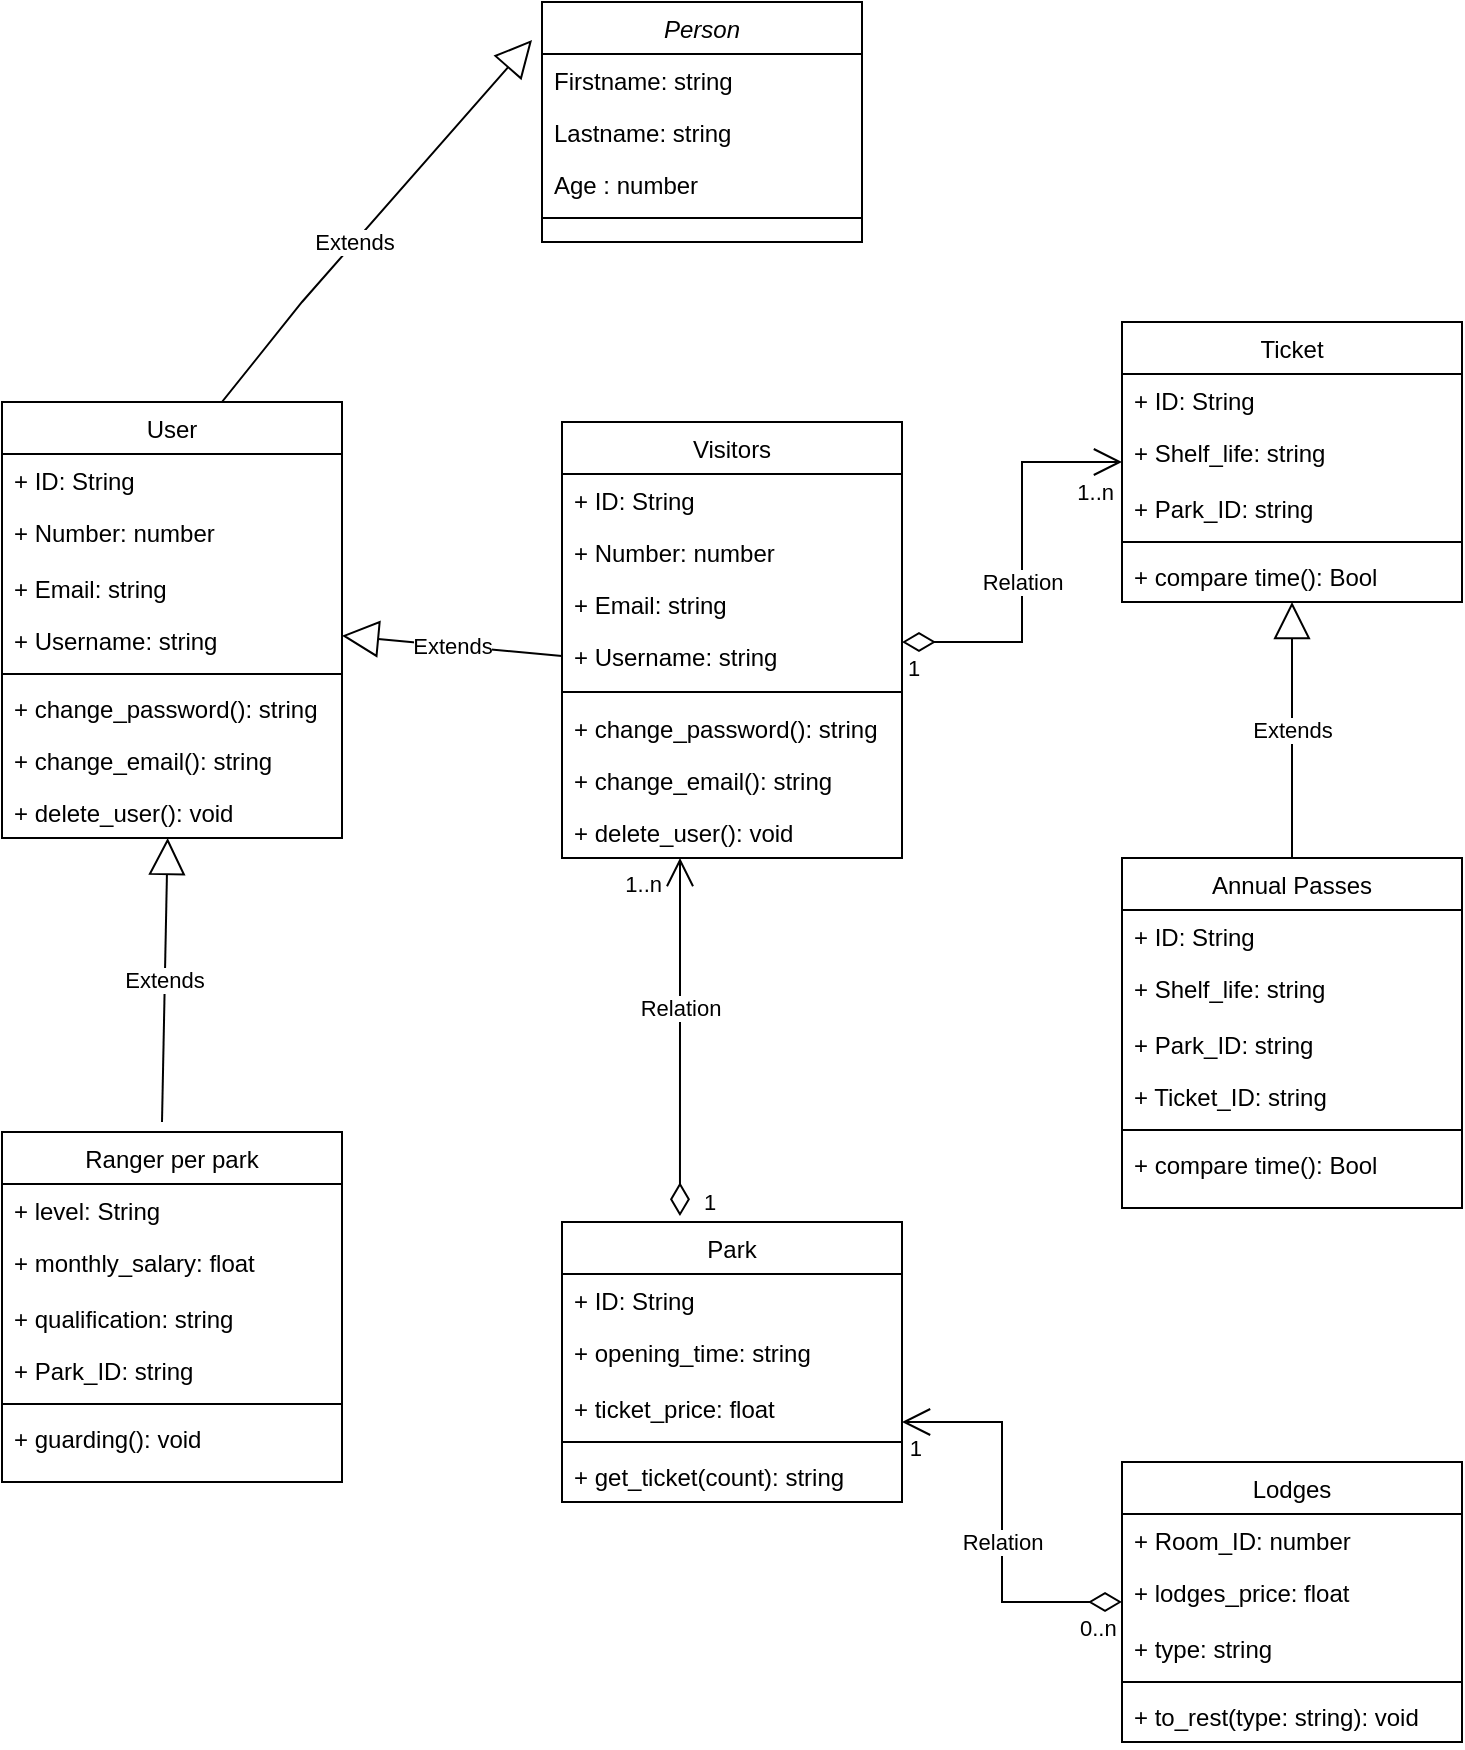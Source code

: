 <mxfile version="24.0.2" type="github">
  <diagram id="C5RBs43oDa-KdzZeNtuy" name="Page-1">
    <mxGraphModel dx="832" dy="439" grid="1" gridSize="10" guides="1" tooltips="1" connect="1" arrows="1" fold="1" page="1" pageScale="1" pageWidth="827" pageHeight="1169" math="0" shadow="0">
      <root>
        <mxCell id="WIyWlLk6GJQsqaUBKTNV-0" />
        <mxCell id="WIyWlLk6GJQsqaUBKTNV-1" parent="WIyWlLk6GJQsqaUBKTNV-0" />
        <mxCell id="zkfFHV4jXpPFQw0GAbJ--0" value="Person" style="swimlane;fontStyle=2;align=center;verticalAlign=top;childLayout=stackLayout;horizontal=1;startSize=26;horizontalStack=0;resizeParent=1;resizeLast=0;collapsible=1;marginBottom=0;rounded=0;shadow=0;strokeWidth=1;" parent="WIyWlLk6GJQsqaUBKTNV-1" vertex="1">
          <mxGeometry x="310" y="20" width="160" height="120" as="geometry">
            <mxRectangle x="230" y="140" width="160" height="26" as="alternateBounds" />
          </mxGeometry>
        </mxCell>
        <mxCell id="zkfFHV4jXpPFQw0GAbJ--1" value="Firstname: string" style="text;align=left;verticalAlign=top;spacingLeft=4;spacingRight=4;overflow=hidden;rotatable=0;points=[[0,0.5],[1,0.5]];portConstraint=eastwest;" parent="zkfFHV4jXpPFQw0GAbJ--0" vertex="1">
          <mxGeometry y="26" width="160" height="26" as="geometry" />
        </mxCell>
        <mxCell id="zkfFHV4jXpPFQw0GAbJ--2" value="Lastname: string" style="text;align=left;verticalAlign=top;spacingLeft=4;spacingRight=4;overflow=hidden;rotatable=0;points=[[0,0.5],[1,0.5]];portConstraint=eastwest;rounded=0;shadow=0;html=0;" parent="zkfFHV4jXpPFQw0GAbJ--0" vertex="1">
          <mxGeometry y="52" width="160" height="26" as="geometry" />
        </mxCell>
        <mxCell id="zkfFHV4jXpPFQw0GAbJ--3" value="Age : number" style="text;align=left;verticalAlign=top;spacingLeft=4;spacingRight=4;overflow=hidden;rotatable=0;points=[[0,0.5],[1,0.5]];portConstraint=eastwest;rounded=0;shadow=0;html=0;" parent="zkfFHV4jXpPFQw0GAbJ--0" vertex="1">
          <mxGeometry y="78" width="160" height="26" as="geometry" />
        </mxCell>
        <mxCell id="zkfFHV4jXpPFQw0GAbJ--4" value="" style="line;html=1;strokeWidth=1;align=left;verticalAlign=middle;spacingTop=-1;spacingLeft=3;spacingRight=3;rotatable=0;labelPosition=right;points=[];portConstraint=eastwest;" parent="zkfFHV4jXpPFQw0GAbJ--0" vertex="1">
          <mxGeometry y="104" width="160" height="8" as="geometry" />
        </mxCell>
        <mxCell id="zkfFHV4jXpPFQw0GAbJ--6" value="User" style="swimlane;fontStyle=0;align=center;verticalAlign=top;childLayout=stackLayout;horizontal=1;startSize=26;horizontalStack=0;resizeParent=1;resizeLast=0;collapsible=1;marginBottom=0;rounded=0;shadow=0;strokeWidth=1;" parent="WIyWlLk6GJQsqaUBKTNV-1" vertex="1">
          <mxGeometry x="40" y="220" width="170" height="218" as="geometry">
            <mxRectangle x="130" y="380" width="160" height="26" as="alternateBounds" />
          </mxGeometry>
        </mxCell>
        <mxCell id="zkfFHV4jXpPFQw0GAbJ--7" value="+ ID: String" style="text;align=left;verticalAlign=top;spacingLeft=4;spacingRight=4;overflow=hidden;rotatable=0;points=[[0,0.5],[1,0.5]];portConstraint=eastwest;" parent="zkfFHV4jXpPFQw0GAbJ--6" vertex="1">
          <mxGeometry y="26" width="170" height="26" as="geometry" />
        </mxCell>
        <mxCell id="zkfFHV4jXpPFQw0GAbJ--8" value="+ Number: number" style="text;align=left;verticalAlign=top;spacingLeft=4;spacingRight=4;overflow=hidden;rotatable=0;points=[[0,0.5],[1,0.5]];portConstraint=eastwest;rounded=0;shadow=0;html=0;" parent="zkfFHV4jXpPFQw0GAbJ--6" vertex="1">
          <mxGeometry y="52" width="170" height="28" as="geometry" />
        </mxCell>
        <mxCell id="pHLoZuJraT2VNmaa_d52-2" value="+ Email: string" style="text;align=left;verticalAlign=top;spacingLeft=4;spacingRight=4;overflow=hidden;rotatable=0;points=[[0,0.5],[1,0.5]];portConstraint=eastwest;rounded=0;shadow=0;html=0;" vertex="1" parent="zkfFHV4jXpPFQw0GAbJ--6">
          <mxGeometry y="80" width="170" height="26" as="geometry" />
        </mxCell>
        <mxCell id="pHLoZuJraT2VNmaa_d52-3" value="+ Username: string" style="text;align=left;verticalAlign=top;spacingLeft=4;spacingRight=4;overflow=hidden;rotatable=0;points=[[0,0.5],[1,0.5]];portConstraint=eastwest;rounded=0;shadow=0;html=0;" vertex="1" parent="zkfFHV4jXpPFQw0GAbJ--6">
          <mxGeometry y="106" width="170" height="26" as="geometry" />
        </mxCell>
        <mxCell id="zkfFHV4jXpPFQw0GAbJ--9" value="" style="line;html=1;strokeWidth=1;align=left;verticalAlign=middle;spacingTop=-1;spacingLeft=3;spacingRight=3;rotatable=0;labelPosition=right;points=[];portConstraint=eastwest;" parent="zkfFHV4jXpPFQw0GAbJ--6" vertex="1">
          <mxGeometry y="132" width="170" height="8" as="geometry" />
        </mxCell>
        <mxCell id="pHLoZuJraT2VNmaa_d52-27" value="+ change_password(): string" style="text;align=left;verticalAlign=top;spacingLeft=4;spacingRight=4;overflow=hidden;rotatable=0;points=[[0,0.5],[1,0.5]];portConstraint=eastwest;" vertex="1" parent="zkfFHV4jXpPFQw0GAbJ--6">
          <mxGeometry y="140" width="170" height="26" as="geometry" />
        </mxCell>
        <mxCell id="zkfFHV4jXpPFQw0GAbJ--11" value="+ change_email(): string" style="text;align=left;verticalAlign=top;spacingLeft=4;spacingRight=4;overflow=hidden;rotatable=0;points=[[0,0.5],[1,0.5]];portConstraint=eastwest;" parent="zkfFHV4jXpPFQw0GAbJ--6" vertex="1">
          <mxGeometry y="166" width="170" height="26" as="geometry" />
        </mxCell>
        <mxCell id="pHLoZuJraT2VNmaa_d52-4" value="+ delete_user(): void" style="text;align=left;verticalAlign=top;spacingLeft=4;spacingRight=4;overflow=hidden;rotatable=0;points=[[0,0.5],[1,0.5]];portConstraint=eastwest;" vertex="1" parent="zkfFHV4jXpPFQw0GAbJ--6">
          <mxGeometry y="192" width="170" height="26" as="geometry" />
        </mxCell>
        <mxCell id="zkfFHV4jXpPFQw0GAbJ--13" value="Visitors" style="swimlane;fontStyle=0;align=center;verticalAlign=top;childLayout=stackLayout;horizontal=1;startSize=26;horizontalStack=0;resizeParent=1;resizeLast=0;collapsible=1;marginBottom=0;rounded=0;shadow=0;strokeWidth=1;" parent="WIyWlLk6GJQsqaUBKTNV-1" vertex="1">
          <mxGeometry x="320" y="230" width="170" height="218" as="geometry">
            <mxRectangle x="340" y="380" width="170" height="26" as="alternateBounds" />
          </mxGeometry>
        </mxCell>
        <mxCell id="pHLoZuJraT2VNmaa_d52-19" value="+ ID: String" style="text;align=left;verticalAlign=top;spacingLeft=4;spacingRight=4;overflow=hidden;rotatable=0;points=[[0,0.5],[1,0.5]];portConstraint=eastwest;" vertex="1" parent="zkfFHV4jXpPFQw0GAbJ--13">
          <mxGeometry y="26" width="170" height="26" as="geometry" />
        </mxCell>
        <mxCell id="zkfFHV4jXpPFQw0GAbJ--14" value="+ Number: number" style="text;align=left;verticalAlign=top;spacingLeft=4;spacingRight=4;overflow=hidden;rotatable=0;points=[[0,0.5],[1,0.5]];portConstraint=eastwest;" parent="zkfFHV4jXpPFQw0GAbJ--13" vertex="1">
          <mxGeometry y="52" width="170" height="26" as="geometry" />
        </mxCell>
        <mxCell id="pHLoZuJraT2VNmaa_d52-20" value="+ Email: string" style="text;align=left;verticalAlign=top;spacingLeft=4;spacingRight=4;overflow=hidden;rotatable=0;points=[[0,0.5],[1,0.5]];portConstraint=eastwest;" vertex="1" parent="zkfFHV4jXpPFQw0GAbJ--13">
          <mxGeometry y="78" width="170" height="26" as="geometry" />
        </mxCell>
        <mxCell id="pHLoZuJraT2VNmaa_d52-21" value="+ Username: string" style="text;align=left;verticalAlign=top;spacingLeft=4;spacingRight=4;overflow=hidden;rotatable=0;points=[[0,0.5],[1,0.5]];portConstraint=eastwest;" vertex="1" parent="zkfFHV4jXpPFQw0GAbJ--13">
          <mxGeometry y="104" width="170" height="26" as="geometry" />
        </mxCell>
        <mxCell id="zkfFHV4jXpPFQw0GAbJ--15" value="" style="line;html=1;strokeWidth=1;align=left;verticalAlign=middle;spacingTop=-1;spacingLeft=3;spacingRight=3;rotatable=0;labelPosition=right;points=[];portConstraint=eastwest;" parent="zkfFHV4jXpPFQw0GAbJ--13" vertex="1">
          <mxGeometry y="130" width="170" height="10" as="geometry" />
        </mxCell>
        <mxCell id="pHLoZuJraT2VNmaa_d52-28" value="+ change_password(): string" style="text;align=left;verticalAlign=top;spacingLeft=4;spacingRight=4;overflow=hidden;rotatable=0;points=[[0,0.5],[1,0.5]];portConstraint=eastwest;" vertex="1" parent="zkfFHV4jXpPFQw0GAbJ--13">
          <mxGeometry y="140" width="170" height="26" as="geometry" />
        </mxCell>
        <mxCell id="pHLoZuJraT2VNmaa_d52-29" value="+ change_email(): string" style="text;align=left;verticalAlign=top;spacingLeft=4;spacingRight=4;overflow=hidden;rotatable=0;points=[[0,0.5],[1,0.5]];portConstraint=eastwest;" vertex="1" parent="zkfFHV4jXpPFQw0GAbJ--13">
          <mxGeometry y="166" width="170" height="26" as="geometry" />
        </mxCell>
        <mxCell id="pHLoZuJraT2VNmaa_d52-30" value="+ delete_user(): void" style="text;align=left;verticalAlign=top;spacingLeft=4;spacingRight=4;overflow=hidden;rotatable=0;points=[[0,0.5],[1,0.5]];portConstraint=eastwest;" vertex="1" parent="zkfFHV4jXpPFQw0GAbJ--13">
          <mxGeometry y="192" width="170" height="26" as="geometry" />
        </mxCell>
        <mxCell id="pHLoZuJraT2VNmaa_d52-7" value="Ranger per park" style="swimlane;fontStyle=0;align=center;verticalAlign=top;childLayout=stackLayout;horizontal=1;startSize=26;horizontalStack=0;resizeParent=1;resizeLast=0;collapsible=1;marginBottom=0;rounded=0;shadow=0;strokeWidth=1;" vertex="1" parent="WIyWlLk6GJQsqaUBKTNV-1">
          <mxGeometry x="40" y="585" width="170" height="175" as="geometry">
            <mxRectangle x="130" y="380" width="160" height="26" as="alternateBounds" />
          </mxGeometry>
        </mxCell>
        <mxCell id="pHLoZuJraT2VNmaa_d52-8" value="+ level: String" style="text;align=left;verticalAlign=top;spacingLeft=4;spacingRight=4;overflow=hidden;rotatable=0;points=[[0,0.5],[1,0.5]];portConstraint=eastwest;" vertex="1" parent="pHLoZuJraT2VNmaa_d52-7">
          <mxGeometry y="26" width="170" height="26" as="geometry" />
        </mxCell>
        <mxCell id="pHLoZuJraT2VNmaa_d52-9" value="+ monthly_salary: float" style="text;align=left;verticalAlign=top;spacingLeft=4;spacingRight=4;overflow=hidden;rotatable=0;points=[[0,0.5],[1,0.5]];portConstraint=eastwest;rounded=0;shadow=0;html=0;" vertex="1" parent="pHLoZuJraT2VNmaa_d52-7">
          <mxGeometry y="52" width="170" height="28" as="geometry" />
        </mxCell>
        <mxCell id="pHLoZuJraT2VNmaa_d52-10" value="+ qualification: string" style="text;align=left;verticalAlign=top;spacingLeft=4;spacingRight=4;overflow=hidden;rotatable=0;points=[[0,0.5],[1,0.5]];portConstraint=eastwest;rounded=0;shadow=0;html=0;" vertex="1" parent="pHLoZuJraT2VNmaa_d52-7">
          <mxGeometry y="80" width="170" height="26" as="geometry" />
        </mxCell>
        <mxCell id="pHLoZuJraT2VNmaa_d52-11" value="+ Park_ID: string" style="text;align=left;verticalAlign=top;spacingLeft=4;spacingRight=4;overflow=hidden;rotatable=0;points=[[0,0.5],[1,0.5]];portConstraint=eastwest;rounded=0;shadow=0;html=0;" vertex="1" parent="pHLoZuJraT2VNmaa_d52-7">
          <mxGeometry y="106" width="170" height="26" as="geometry" />
        </mxCell>
        <mxCell id="pHLoZuJraT2VNmaa_d52-12" value="" style="line;html=1;strokeWidth=1;align=left;verticalAlign=middle;spacingTop=-1;spacingLeft=3;spacingRight=3;rotatable=0;labelPosition=right;points=[];portConstraint=eastwest;" vertex="1" parent="pHLoZuJraT2VNmaa_d52-7">
          <mxGeometry y="132" width="170" height="8" as="geometry" />
        </mxCell>
        <mxCell id="pHLoZuJraT2VNmaa_d52-15" value="+ guarding(): void" style="text;align=left;verticalAlign=top;spacingLeft=4;spacingRight=4;overflow=hidden;rotatable=0;points=[[0,0.5],[1,0.5]];portConstraint=eastwest;" vertex="1" parent="pHLoZuJraT2VNmaa_d52-7">
          <mxGeometry y="140" width="170" height="26" as="geometry" />
        </mxCell>
        <mxCell id="pHLoZuJraT2VNmaa_d52-17" value="Extends" style="endArrow=block;endSize=16;endFill=0;html=1;rounded=0;" edge="1" parent="WIyWlLk6GJQsqaUBKTNV-1" target="zkfFHV4jXpPFQw0GAbJ--6">
          <mxGeometry width="160" relative="1" as="geometry">
            <mxPoint x="120" y="580" as="sourcePoint" />
            <mxPoint x="80" y="590" as="targetPoint" />
          </mxGeometry>
        </mxCell>
        <mxCell id="pHLoZuJraT2VNmaa_d52-18" value="Extends" style="endArrow=block;endSize=16;endFill=0;html=1;rounded=0;exitX=0.829;exitY=0;exitDx=0;exitDy=0;exitPerimeter=0;entryX=-0.031;entryY=0.158;entryDx=0;entryDy=0;entryPerimeter=0;" edge="1" parent="WIyWlLk6GJQsqaUBKTNV-1" source="zkfFHV4jXpPFQw0GAbJ--6" target="zkfFHV4jXpPFQw0GAbJ--0">
          <mxGeometry width="160" relative="1" as="geometry">
            <mxPoint x="270" y="420" as="sourcePoint" />
            <mxPoint x="200" y="160" as="targetPoint" />
            <Array as="points">
              <mxPoint x="150" y="220" />
              <mxPoint x="190" y="170" />
            </Array>
          </mxGeometry>
        </mxCell>
        <mxCell id="pHLoZuJraT2VNmaa_d52-31" value="Park" style="swimlane;fontStyle=0;align=center;verticalAlign=top;childLayout=stackLayout;horizontal=1;startSize=26;horizontalStack=0;resizeParent=1;resizeLast=0;collapsible=1;marginBottom=0;rounded=0;shadow=0;strokeWidth=1;" vertex="1" parent="WIyWlLk6GJQsqaUBKTNV-1">
          <mxGeometry x="320" y="630" width="170" height="140" as="geometry">
            <mxRectangle x="130" y="380" width="160" height="26" as="alternateBounds" />
          </mxGeometry>
        </mxCell>
        <mxCell id="pHLoZuJraT2VNmaa_d52-32" value="+ ID: String" style="text;align=left;verticalAlign=top;spacingLeft=4;spacingRight=4;overflow=hidden;rotatable=0;points=[[0,0.5],[1,0.5]];portConstraint=eastwest;" vertex="1" parent="pHLoZuJraT2VNmaa_d52-31">
          <mxGeometry y="26" width="170" height="26" as="geometry" />
        </mxCell>
        <mxCell id="pHLoZuJraT2VNmaa_d52-33" value="+ opening_time: string" style="text;align=left;verticalAlign=top;spacingLeft=4;spacingRight=4;overflow=hidden;rotatable=0;points=[[0,0.5],[1,0.5]];portConstraint=eastwest;rounded=0;shadow=0;html=0;" vertex="1" parent="pHLoZuJraT2VNmaa_d52-31">
          <mxGeometry y="52" width="170" height="28" as="geometry" />
        </mxCell>
        <mxCell id="pHLoZuJraT2VNmaa_d52-34" value="+ ticket_price: float" style="text;align=left;verticalAlign=top;spacingLeft=4;spacingRight=4;overflow=hidden;rotatable=0;points=[[0,0.5],[1,0.5]];portConstraint=eastwest;rounded=0;shadow=0;html=0;" vertex="1" parent="pHLoZuJraT2VNmaa_d52-31">
          <mxGeometry y="80" width="170" height="26" as="geometry" />
        </mxCell>
        <mxCell id="pHLoZuJraT2VNmaa_d52-36" value="" style="line;html=1;strokeWidth=1;align=left;verticalAlign=middle;spacingTop=-1;spacingLeft=3;spacingRight=3;rotatable=0;labelPosition=right;points=[];portConstraint=eastwest;" vertex="1" parent="pHLoZuJraT2VNmaa_d52-31">
          <mxGeometry y="106" width="170" height="8" as="geometry" />
        </mxCell>
        <mxCell id="pHLoZuJraT2VNmaa_d52-37" value="+ get_ticket(count): string" style="text;align=left;verticalAlign=top;spacingLeft=4;spacingRight=4;overflow=hidden;rotatable=0;points=[[0,0.5],[1,0.5]];portConstraint=eastwest;" vertex="1" parent="pHLoZuJraT2VNmaa_d52-31">
          <mxGeometry y="114" width="170" height="26" as="geometry" />
        </mxCell>
        <mxCell id="pHLoZuJraT2VNmaa_d52-38" value="Lodges" style="swimlane;fontStyle=0;align=center;verticalAlign=top;childLayout=stackLayout;horizontal=1;startSize=26;horizontalStack=0;resizeParent=1;resizeLast=0;collapsible=1;marginBottom=0;rounded=0;shadow=0;strokeWidth=1;" vertex="1" parent="WIyWlLk6GJQsqaUBKTNV-1">
          <mxGeometry x="600" y="750" width="170" height="140" as="geometry">
            <mxRectangle x="130" y="380" width="160" height="26" as="alternateBounds" />
          </mxGeometry>
        </mxCell>
        <mxCell id="pHLoZuJraT2VNmaa_d52-39" value="+ Room_ID: number" style="text;align=left;verticalAlign=top;spacingLeft=4;spacingRight=4;overflow=hidden;rotatable=0;points=[[0,0.5],[1,0.5]];portConstraint=eastwest;" vertex="1" parent="pHLoZuJraT2VNmaa_d52-38">
          <mxGeometry y="26" width="170" height="26" as="geometry" />
        </mxCell>
        <mxCell id="pHLoZuJraT2VNmaa_d52-40" value="+ lodges_price: float" style="text;align=left;verticalAlign=top;spacingLeft=4;spacingRight=4;overflow=hidden;rotatable=0;points=[[0,0.5],[1,0.5]];portConstraint=eastwest;rounded=0;shadow=0;html=0;" vertex="1" parent="pHLoZuJraT2VNmaa_d52-38">
          <mxGeometry y="52" width="170" height="28" as="geometry" />
        </mxCell>
        <mxCell id="pHLoZuJraT2VNmaa_d52-41" value="+ type: string" style="text;align=left;verticalAlign=top;spacingLeft=4;spacingRight=4;overflow=hidden;rotatable=0;points=[[0,0.5],[1,0.5]];portConstraint=eastwest;rounded=0;shadow=0;html=0;" vertex="1" parent="pHLoZuJraT2VNmaa_d52-38">
          <mxGeometry y="80" width="170" height="26" as="geometry" />
        </mxCell>
        <mxCell id="pHLoZuJraT2VNmaa_d52-42" value="" style="line;html=1;strokeWidth=1;align=left;verticalAlign=middle;spacingTop=-1;spacingLeft=3;spacingRight=3;rotatable=0;labelPosition=right;points=[];portConstraint=eastwest;" vertex="1" parent="pHLoZuJraT2VNmaa_d52-38">
          <mxGeometry y="106" width="170" height="8" as="geometry" />
        </mxCell>
        <mxCell id="pHLoZuJraT2VNmaa_d52-43" value="+ to_rest(type: string): void" style="text;align=left;verticalAlign=top;spacingLeft=4;spacingRight=4;overflow=hidden;rotatable=0;points=[[0,0.5],[1,0.5]];portConstraint=eastwest;" vertex="1" parent="pHLoZuJraT2VNmaa_d52-38">
          <mxGeometry y="114" width="170" height="26" as="geometry" />
        </mxCell>
        <mxCell id="pHLoZuJraT2VNmaa_d52-44" value="Ticket" style="swimlane;fontStyle=0;align=center;verticalAlign=top;childLayout=stackLayout;horizontal=1;startSize=26;horizontalStack=0;resizeParent=1;resizeLast=0;collapsible=1;marginBottom=0;rounded=0;shadow=0;strokeWidth=1;" vertex="1" parent="WIyWlLk6GJQsqaUBKTNV-1">
          <mxGeometry x="600" y="180" width="170" height="140" as="geometry">
            <mxRectangle x="130" y="380" width="160" height="26" as="alternateBounds" />
          </mxGeometry>
        </mxCell>
        <mxCell id="pHLoZuJraT2VNmaa_d52-45" value="+ ID: String" style="text;align=left;verticalAlign=top;spacingLeft=4;spacingRight=4;overflow=hidden;rotatable=0;points=[[0,0.5],[1,0.5]];portConstraint=eastwest;" vertex="1" parent="pHLoZuJraT2VNmaa_d52-44">
          <mxGeometry y="26" width="170" height="26" as="geometry" />
        </mxCell>
        <mxCell id="pHLoZuJraT2VNmaa_d52-46" value="+ Shelf_life: string" style="text;align=left;verticalAlign=top;spacingLeft=4;spacingRight=4;overflow=hidden;rotatable=0;points=[[0,0.5],[1,0.5]];portConstraint=eastwest;rounded=0;shadow=0;html=0;" vertex="1" parent="pHLoZuJraT2VNmaa_d52-44">
          <mxGeometry y="52" width="170" height="28" as="geometry" />
        </mxCell>
        <mxCell id="pHLoZuJraT2VNmaa_d52-47" value="+ Park_ID: string" style="text;align=left;verticalAlign=top;spacingLeft=4;spacingRight=4;overflow=hidden;rotatable=0;points=[[0,0.5],[1,0.5]];portConstraint=eastwest;rounded=0;shadow=0;html=0;" vertex="1" parent="pHLoZuJraT2VNmaa_d52-44">
          <mxGeometry y="80" width="170" height="26" as="geometry" />
        </mxCell>
        <mxCell id="pHLoZuJraT2VNmaa_d52-48" value="" style="line;html=1;strokeWidth=1;align=left;verticalAlign=middle;spacingTop=-1;spacingLeft=3;spacingRight=3;rotatable=0;labelPosition=right;points=[];portConstraint=eastwest;" vertex="1" parent="pHLoZuJraT2VNmaa_d52-44">
          <mxGeometry y="106" width="170" height="8" as="geometry" />
        </mxCell>
        <mxCell id="pHLoZuJraT2VNmaa_d52-49" value="+ compare time(): Bool" style="text;align=left;verticalAlign=top;spacingLeft=4;spacingRight=4;overflow=hidden;rotatable=0;points=[[0,0.5],[1,0.5]];portConstraint=eastwest;" vertex="1" parent="pHLoZuJraT2VNmaa_d52-44">
          <mxGeometry y="114" width="170" height="26" as="geometry" />
        </mxCell>
        <mxCell id="pHLoZuJraT2VNmaa_d52-50" value="Annual Passes" style="swimlane;fontStyle=0;align=center;verticalAlign=top;childLayout=stackLayout;horizontal=1;startSize=26;horizontalStack=0;resizeParent=1;resizeLast=0;collapsible=1;marginBottom=0;rounded=0;shadow=0;strokeWidth=1;" vertex="1" parent="WIyWlLk6GJQsqaUBKTNV-1">
          <mxGeometry x="600" y="448" width="170" height="175" as="geometry">
            <mxRectangle x="130" y="380" width="160" height="26" as="alternateBounds" />
          </mxGeometry>
        </mxCell>
        <mxCell id="pHLoZuJraT2VNmaa_d52-51" value="+ ID: String" style="text;align=left;verticalAlign=top;spacingLeft=4;spacingRight=4;overflow=hidden;rotatable=0;points=[[0,0.5],[1,0.5]];portConstraint=eastwest;" vertex="1" parent="pHLoZuJraT2VNmaa_d52-50">
          <mxGeometry y="26" width="170" height="26" as="geometry" />
        </mxCell>
        <mxCell id="pHLoZuJraT2VNmaa_d52-52" value="+ Shelf_life: string" style="text;align=left;verticalAlign=top;spacingLeft=4;spacingRight=4;overflow=hidden;rotatable=0;points=[[0,0.5],[1,0.5]];portConstraint=eastwest;rounded=0;shadow=0;html=0;" vertex="1" parent="pHLoZuJraT2VNmaa_d52-50">
          <mxGeometry y="52" width="170" height="28" as="geometry" />
        </mxCell>
        <mxCell id="pHLoZuJraT2VNmaa_d52-53" value="+ Park_ID: string" style="text;align=left;verticalAlign=top;spacingLeft=4;spacingRight=4;overflow=hidden;rotatable=0;points=[[0,0.5],[1,0.5]];portConstraint=eastwest;rounded=0;shadow=0;html=0;" vertex="1" parent="pHLoZuJraT2VNmaa_d52-50">
          <mxGeometry y="80" width="170" height="26" as="geometry" />
        </mxCell>
        <mxCell id="pHLoZuJraT2VNmaa_d52-54" value="+ Ticket_ID: string" style="text;align=left;verticalAlign=top;spacingLeft=4;spacingRight=4;overflow=hidden;rotatable=0;points=[[0,0.5],[1,0.5]];portConstraint=eastwest;rounded=0;shadow=0;html=0;" vertex="1" parent="pHLoZuJraT2VNmaa_d52-50">
          <mxGeometry y="106" width="170" height="26" as="geometry" />
        </mxCell>
        <mxCell id="pHLoZuJraT2VNmaa_d52-55" value="" style="line;html=1;strokeWidth=1;align=left;verticalAlign=middle;spacingTop=-1;spacingLeft=3;spacingRight=3;rotatable=0;labelPosition=right;points=[];portConstraint=eastwest;" vertex="1" parent="pHLoZuJraT2VNmaa_d52-50">
          <mxGeometry y="132" width="170" height="8" as="geometry" />
        </mxCell>
        <mxCell id="pHLoZuJraT2VNmaa_d52-56" value="+ compare time(): Bool" style="text;align=left;verticalAlign=top;spacingLeft=4;spacingRight=4;overflow=hidden;rotatable=0;points=[[0,0.5],[1,0.5]];portConstraint=eastwest;" vertex="1" parent="pHLoZuJraT2VNmaa_d52-50">
          <mxGeometry y="140" width="170" height="26" as="geometry" />
        </mxCell>
        <mxCell id="pHLoZuJraT2VNmaa_d52-57" value="Extends" style="endArrow=block;endSize=16;endFill=0;html=1;rounded=0;exitX=0;exitY=0.5;exitDx=0;exitDy=0;" edge="1" parent="WIyWlLk6GJQsqaUBKTNV-1" source="pHLoZuJraT2VNmaa_d52-21" target="zkfFHV4jXpPFQw0GAbJ--6">
          <mxGeometry width="160" relative="1" as="geometry">
            <mxPoint x="347.96" y="450.004" as="sourcePoint" />
            <mxPoint x="190" y="474.057" as="targetPoint" />
          </mxGeometry>
        </mxCell>
        <mxCell id="pHLoZuJraT2VNmaa_d52-58" value="Extends" style="endArrow=block;endSize=16;endFill=0;html=1;rounded=0;exitX=0.5;exitY=0;exitDx=0;exitDy=0;" edge="1" parent="WIyWlLk6GJQsqaUBKTNV-1" source="pHLoZuJraT2VNmaa_d52-50" target="pHLoZuJraT2VNmaa_d52-44">
          <mxGeometry width="160" relative="1" as="geometry">
            <mxPoint x="687.96" y="510.004" as="sourcePoint" />
            <mxPoint x="530" y="534.057" as="targetPoint" />
          </mxGeometry>
        </mxCell>
        <mxCell id="pHLoZuJraT2VNmaa_d52-59" value="Relation" style="endArrow=open;html=1;endSize=12;startArrow=diamondThin;startSize=14;startFill=0;edgeStyle=orthogonalEdgeStyle;rounded=0;exitX=0.347;exitY=-0.021;exitDx=0;exitDy=0;exitPerimeter=0;" edge="1" parent="WIyWlLk6GJQsqaUBKTNV-1" source="pHLoZuJraT2VNmaa_d52-31" target="zkfFHV4jXpPFQw0GAbJ--13">
          <mxGeometry x="0.16" relative="1" as="geometry">
            <mxPoint x="370" y="590" as="sourcePoint" />
            <mxPoint x="360" y="460" as="targetPoint" />
            <Array as="points">
              <mxPoint x="379" y="520" />
              <mxPoint x="379" y="520" />
            </Array>
            <mxPoint as="offset" />
          </mxGeometry>
        </mxCell>
        <mxCell id="pHLoZuJraT2VNmaa_d52-60" value="1" style="edgeLabel;resizable=0;html=1;align=left;verticalAlign=top;" connectable="0" vertex="1" parent="pHLoZuJraT2VNmaa_d52-59">
          <mxGeometry x="-1" relative="1" as="geometry">
            <mxPoint x="10" y="-20" as="offset" />
          </mxGeometry>
        </mxCell>
        <mxCell id="pHLoZuJraT2VNmaa_d52-61" value="1..n" style="edgeLabel;resizable=0;html=1;align=right;verticalAlign=top;" connectable="0" vertex="1" parent="pHLoZuJraT2VNmaa_d52-59">
          <mxGeometry x="1" relative="1" as="geometry">
            <mxPoint x="-9" as="offset" />
          </mxGeometry>
        </mxCell>
        <mxCell id="pHLoZuJraT2VNmaa_d52-75" value="Relation" style="endArrow=open;html=1;endSize=12;startArrow=diamondThin;startSize=14;startFill=0;edgeStyle=orthogonalEdgeStyle;rounded=0;" edge="1" parent="WIyWlLk6GJQsqaUBKTNV-1" source="pHLoZuJraT2VNmaa_d52-38" target="pHLoZuJraT2VNmaa_d52-31">
          <mxGeometry x="-0.1" relative="1" as="geometry">
            <mxPoint x="590" y="790" as="sourcePoint" />
            <mxPoint x="600" y="640" as="targetPoint" />
            <Array as="points">
              <mxPoint x="540" y="820" />
              <mxPoint x="540" y="730" />
            </Array>
            <mxPoint as="offset" />
          </mxGeometry>
        </mxCell>
        <mxCell id="pHLoZuJraT2VNmaa_d52-76" value="0..n" style="edgeLabel;resizable=0;html=1;align=left;verticalAlign=top;" connectable="0" vertex="1" parent="pHLoZuJraT2VNmaa_d52-75">
          <mxGeometry x="-1" relative="1" as="geometry">
            <mxPoint x="-23" as="offset" />
          </mxGeometry>
        </mxCell>
        <mxCell id="pHLoZuJraT2VNmaa_d52-77" value="1" style="edgeLabel;resizable=0;html=1;align=right;verticalAlign=top;" connectable="0" vertex="1" parent="pHLoZuJraT2VNmaa_d52-75">
          <mxGeometry x="1" relative="1" as="geometry">
            <mxPoint x="10" as="offset" />
          </mxGeometry>
        </mxCell>
        <mxCell id="pHLoZuJraT2VNmaa_d52-78" value="Relation" style="endArrow=open;html=1;endSize=12;startArrow=diamondThin;startSize=14;startFill=0;edgeStyle=orthogonalEdgeStyle;rounded=0;" edge="1" parent="WIyWlLk6GJQsqaUBKTNV-1" source="zkfFHV4jXpPFQw0GAbJ--13" target="pHLoZuJraT2VNmaa_d52-44">
          <mxGeometry x="-0.1" relative="1" as="geometry">
            <mxPoint x="610" y="340" as="sourcePoint" />
            <mxPoint x="590" y="270" as="targetPoint" />
            <Array as="points">
              <mxPoint x="550" y="340" />
              <mxPoint x="550" y="250" />
            </Array>
            <mxPoint as="offset" />
          </mxGeometry>
        </mxCell>
        <mxCell id="pHLoZuJraT2VNmaa_d52-79" value="1" style="edgeLabel;resizable=0;html=1;align=left;verticalAlign=top;" connectable="0" vertex="1" parent="pHLoZuJraT2VNmaa_d52-78">
          <mxGeometry x="-1" relative="1" as="geometry">
            <mxPoint x="1" as="offset" />
          </mxGeometry>
        </mxCell>
        <mxCell id="pHLoZuJraT2VNmaa_d52-80" value="1..n" style="edgeLabel;resizable=0;html=1;align=right;verticalAlign=top;" connectable="0" vertex="1" parent="pHLoZuJraT2VNmaa_d52-78">
          <mxGeometry x="1" relative="1" as="geometry">
            <mxPoint x="-4" y="2" as="offset" />
          </mxGeometry>
        </mxCell>
      </root>
    </mxGraphModel>
  </diagram>
</mxfile>
